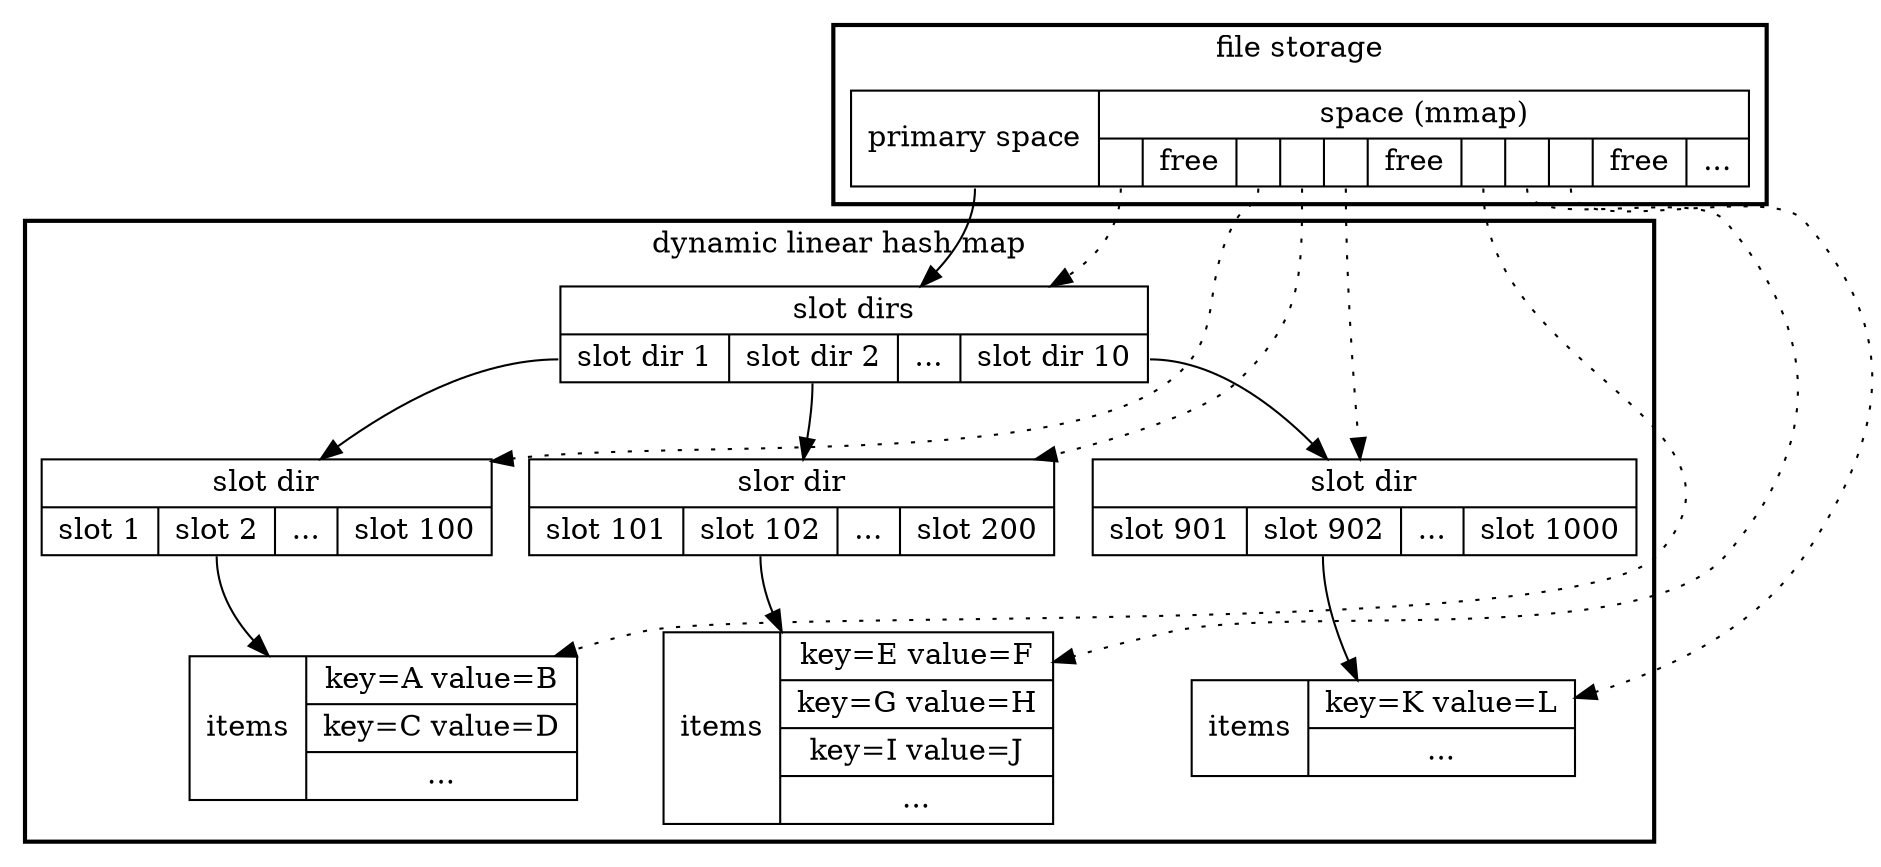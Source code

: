 digraph G {
  node [shape = record];

  subgraph cluster1 {
    label = "file storage"
    style = bold

    file_storage [label = "<p1>primary space|{space (mmap)|{<p2>|free|<p3>|<p4>|<p5>|free|<p6>|<p7>|<p8>|free|...}}"]
  }

  subgraph cluster2 {
    label = "dynamic linear hash map"
    style = bold

    slot_dirs [label = "{slot dirs|{<p1>slot dir 1|<p2>slot dir 2|...|<p3>slot dir 10}}"]
    slot_dir1 [label = "{slot dir|{<p1>slot 1|<p2>slot 2|...|<p3>slot 100}}"]
    slot_dir2 [label = "{slor dir|{<p1>slot 101|<p2>slot 102|...|<p3>slot 200}}"]
    slot_dir3 [label = "{slot dir|{<p1>slot 901|<p2>slot 902|...|<p3>slot 1000}}"]
    items1 [label = "items|{key=A value=B|key=C value=D|...}"]
    items2 [label = "items|{key=E value=F|key=G value=H|key=I value=J|...}"]
    items3 [label = "items|{key=K value=L|...}"]

    slot_dirs:p1 -> slot_dir1
    slot_dirs:p2 -> slot_dir2
    slot_dirs:p3 -> slot_dir3
    slot_dir1:p2 -> items1
    slot_dir2:p2 -> items2
    slot_dir3:p2 -> items3
  }

  file_storage:p1 -> slot_dirs
  file_storage:p2 -> slot_dirs [style = dotted]
  file_storage:p3 -> slot_dir1 [style = dotted]
  file_storage:p4 -> slot_dir2 [style = dotted]
  file_storage:p5 -> slot_dir3 [style = dotted]
  file_storage:p6 -> items1 [style = dotted]
  file_storage:p7 -> items2 [style = dotted]
  file_storage:p8 -> items3 [style = dotted]
}

